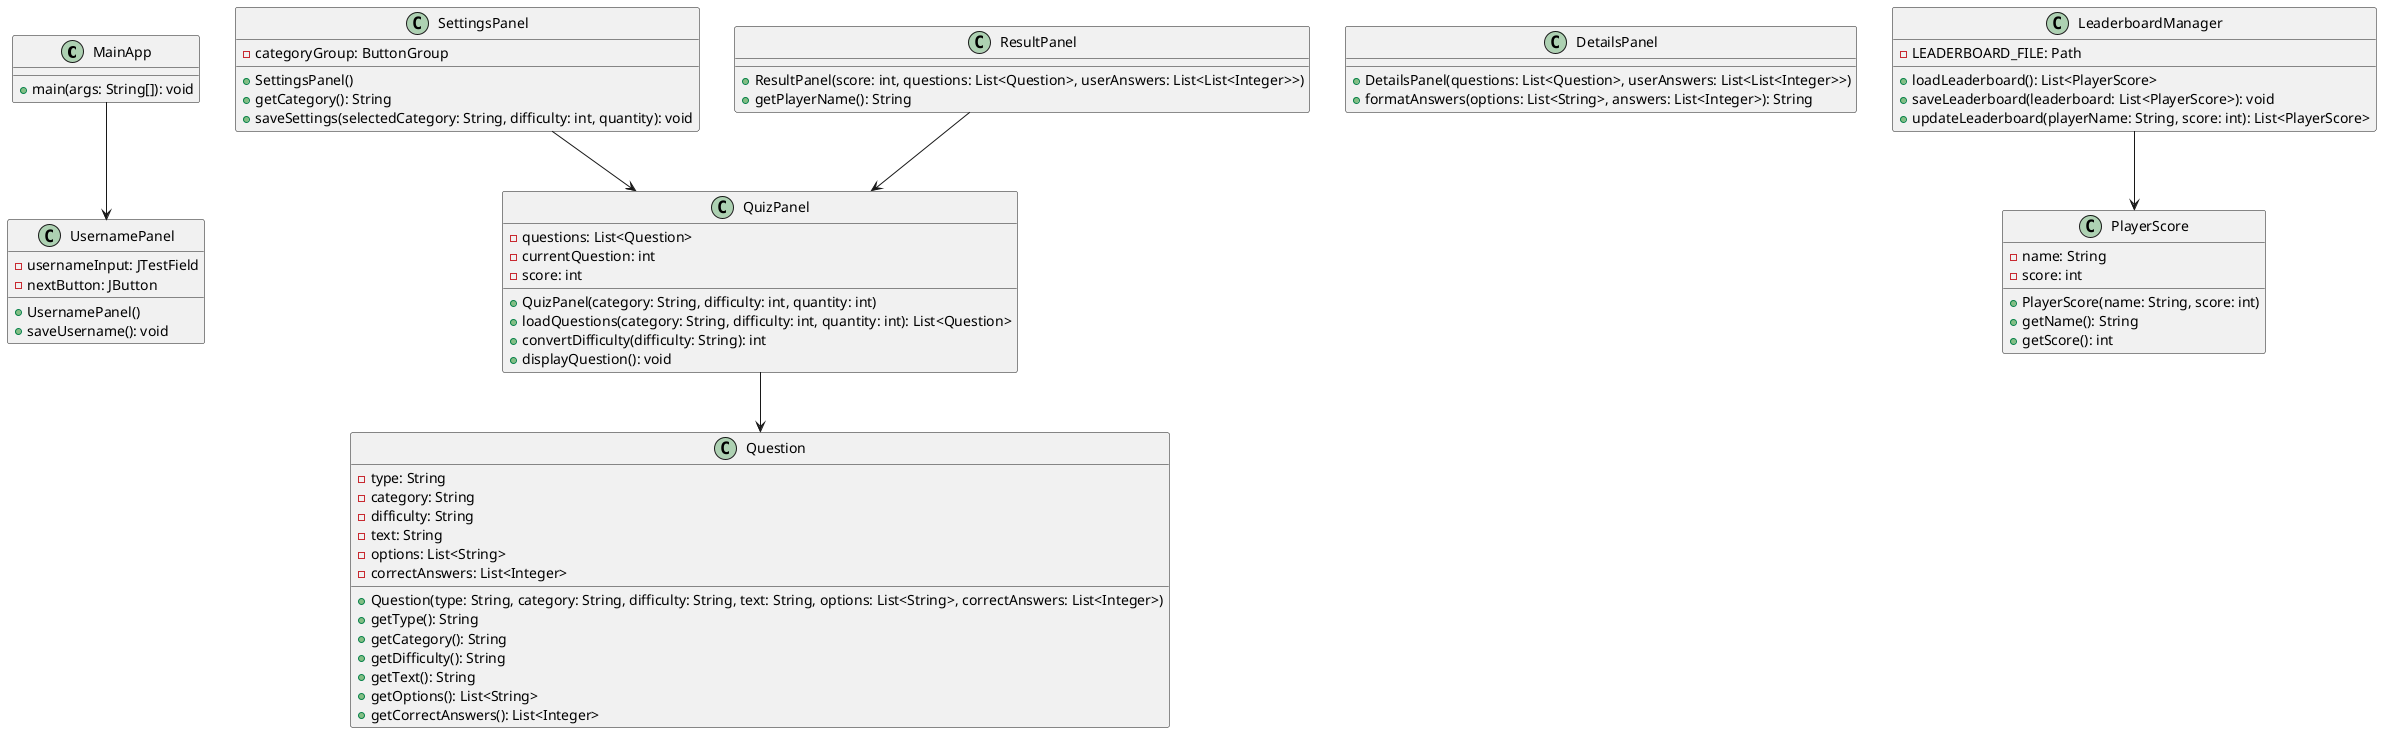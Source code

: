 @startuml

class MainApp {
    + main(args: String[]): void
}

class UsernamePanel {
    - usernameInput: JTestField
    - nextButton: JButton

    + UsernamePanel()
    + saveUsername(): void
}

class SettingsPanel {
    - categoryGroup: ButtonGroup

    + SettingsPanel()
    + getCategory(): String
    + saveSettings(selectedCategory: String, difficulty: int, quantity): void
}

class ResultPanel {
    + ResultPanel(score: int, questions: List<Question>, userAnswers: List<List<Integer>>)
    + getPlayerName(): String
}

class QuizPanel {
    - questions: List<Question>
    - currentQuestion: int
    - score: int

    + QuizPanel(category: String, difficulty: int, quantity: int)
    + loadQuestions(category: String, difficulty: int, quantity: int): List<Question>
    + convertDifficulty(difficulty: String): int
    + displayQuestion(): void
}

class DetailsPanel {
    + DetailsPanel(questions: List<Question>, userAnswers: List<List<Integer>>)
    + formatAnswers(options: List<String>, answers: List<Integer>): String
}

class LeaderboardManager{
    - LEADERBOARD_FILE: Path

    + loadLeaderboard(): List<PlayerScore>
    + saveLeaderboard(leaderboard: List<PlayerScore>): void
    + updateLeaderboard(playerName: String, score: int): List<PlayerScore>
}

class PlayerScore {
    - name: String
    - score: int

    + PlayerScore(name: String, score: int)
    + getName(): String
    + getScore(): int
}

class Question {
    - type: String
    - category: String
    - difficulty: String
    - text: String
    - options: List<String>
    - correctAnswers: List<Integer>

    + Question(type: String, category: String, difficulty: String, text: String, options: List<String>, correctAnswers: List<Integer>)
    + getType(): String       
    + getCategory(): String   
    + getDifficulty(): String 
    + getText(): String       
    + getOptions(): List<String> 
    + getCorrectAnswers(): List<Integer>
}

MainApp --> UsernamePanel
QuizPanel --> Question
SettingsPanel --> QuizPanel
ResultPanel --> QuizPanel
LeaderboardManager --> PlayerScore

@enduml
